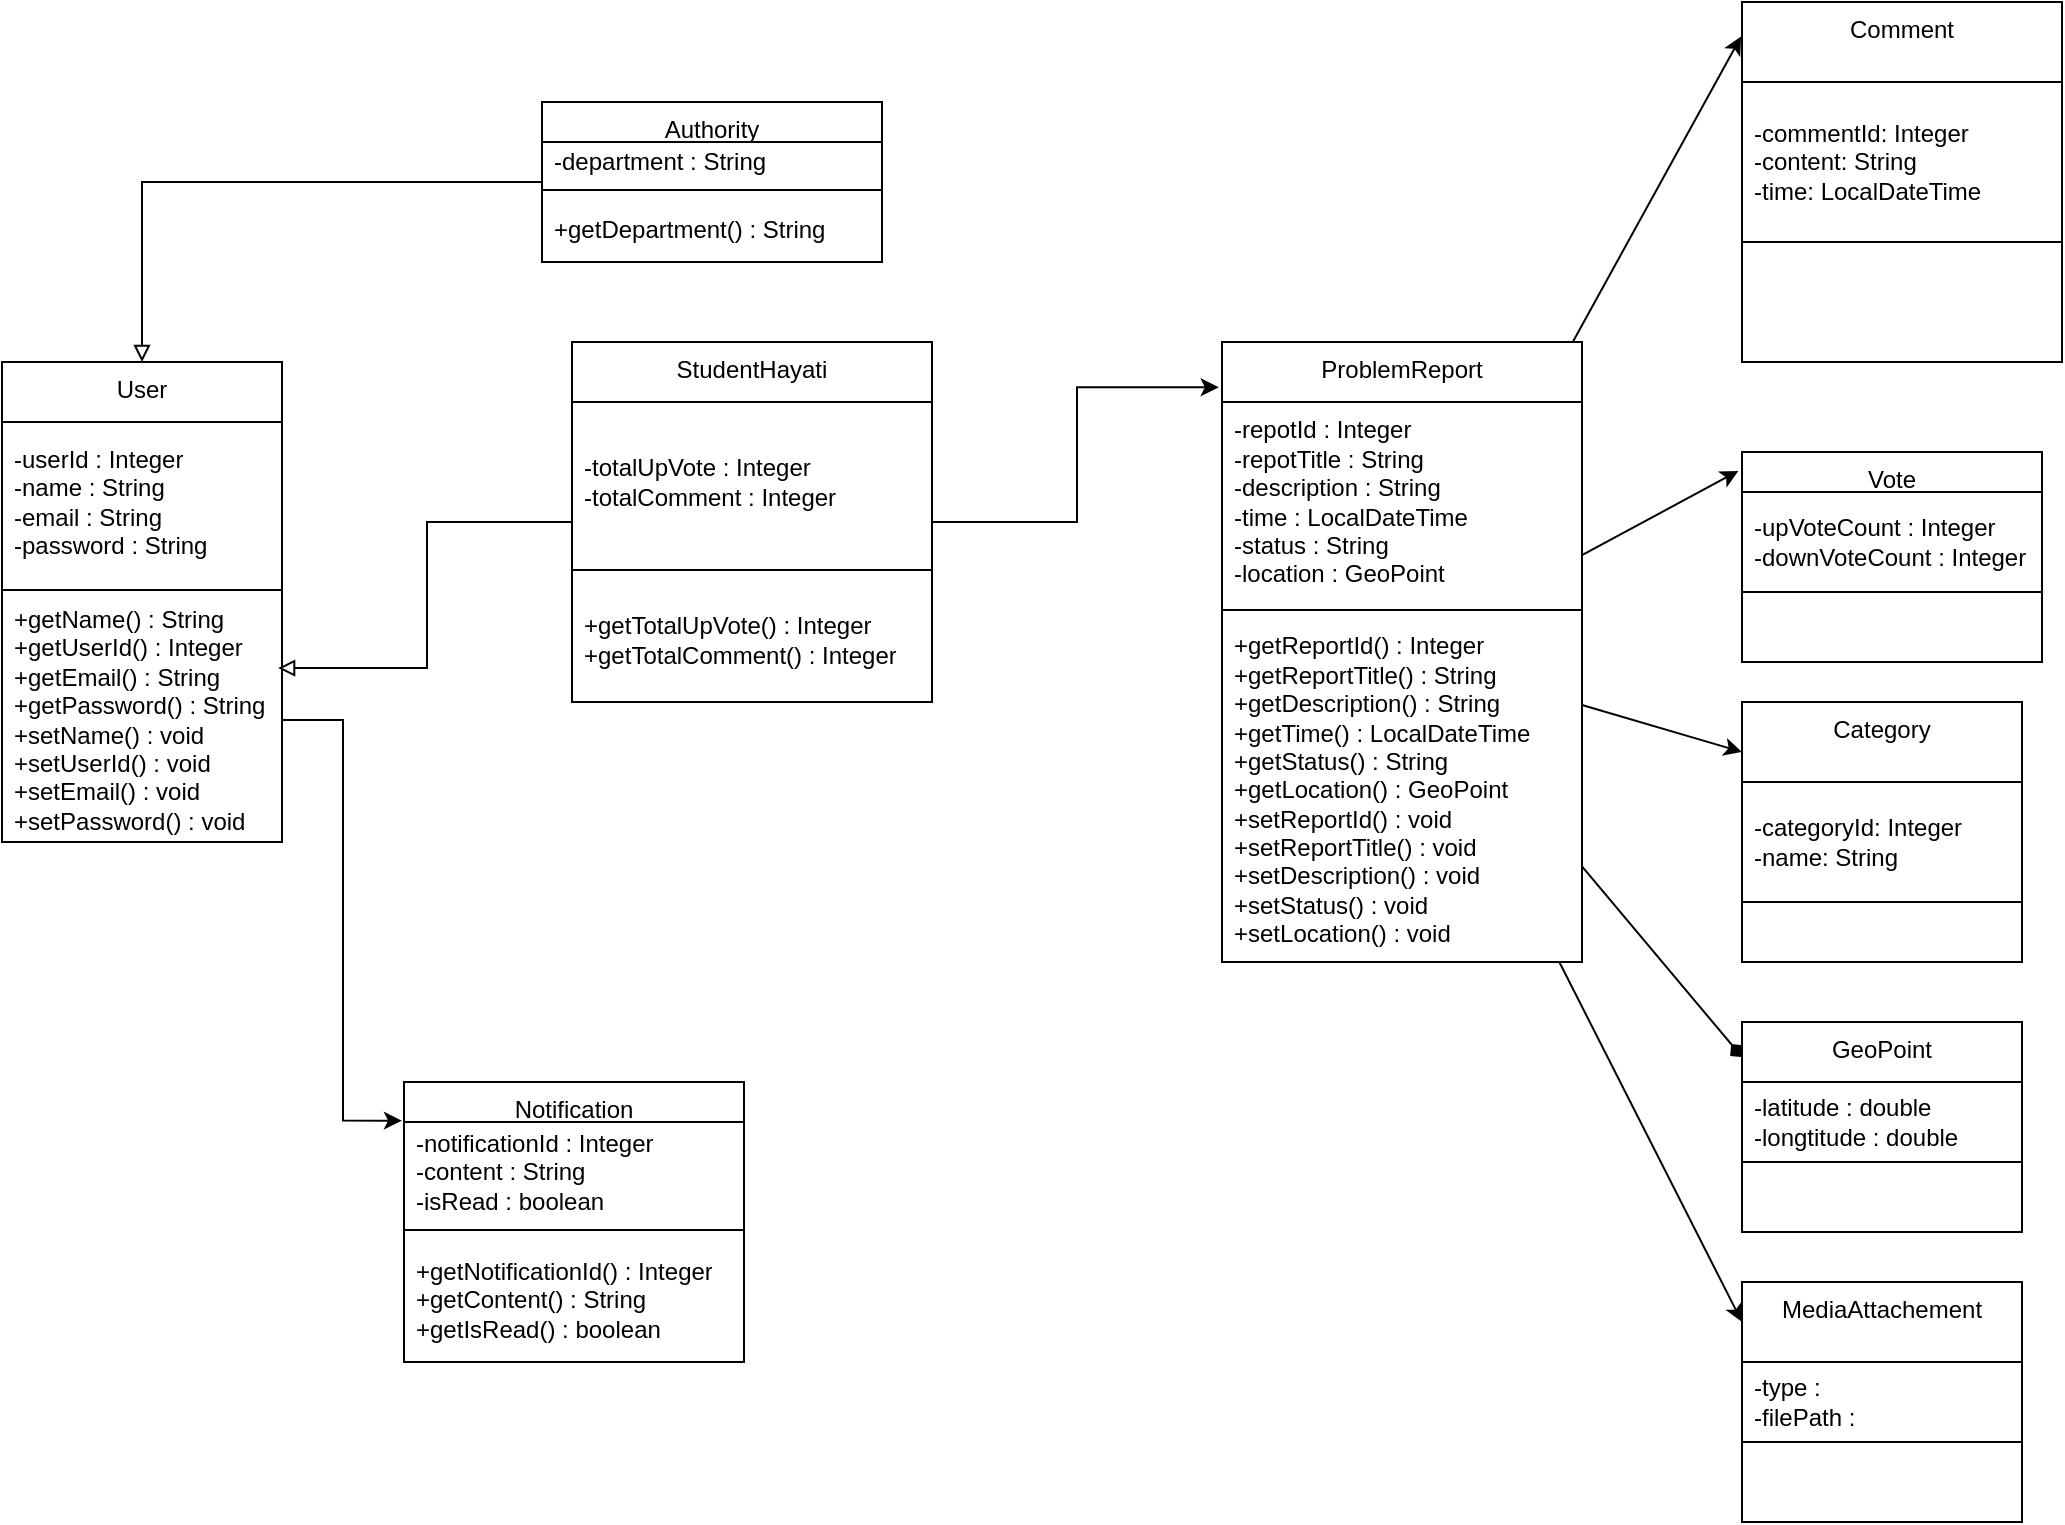 <mxfile version="26.2.14">
  <diagram name="Page-1" id="ORakzUnhV8JCbeobNpkM">
    <mxGraphModel dx="1042" dy="658" grid="1" gridSize="10" guides="1" tooltips="1" connect="1" arrows="1" fold="1" page="1" pageScale="1" pageWidth="850" pageHeight="1100" math="0" shadow="0">
      <root>
        <mxCell id="0" />
        <mxCell id="1" parent="0" />
        <mxCell id="PPV0CoCjDwiKYYMUzD3a-6" value="User" style="swimlane;fontStyle=0;align=center;verticalAlign=top;childLayout=stackLayout;horizontal=1;startSize=30;horizontalStack=0;resizeParent=1;resizeParentMax=0;resizeLast=0;collapsible=0;marginBottom=0;html=1;whiteSpace=wrap;" parent="1" vertex="1">
          <mxGeometry x="60" y="240" width="140" height="240" as="geometry" />
        </mxCell>
        <mxCell id="PPV0CoCjDwiKYYMUzD3a-8" value="-userId : Integer&lt;div&gt;-name : String&lt;/div&gt;&lt;div&gt;-email : String&lt;/div&gt;&lt;div&gt;-password : String&lt;/div&gt;" style="text;html=1;strokeColor=none;fillColor=none;align=left;verticalAlign=middle;spacingLeft=4;spacingRight=4;overflow=hidden;rotatable=0;points=[[0,0.5],[1,0.5]];portConstraint=eastwest;whiteSpace=wrap;" parent="PPV0CoCjDwiKYYMUzD3a-6" vertex="1">
          <mxGeometry y="30" width="140" height="80" as="geometry" />
        </mxCell>
        <mxCell id="PPV0CoCjDwiKYYMUzD3a-11" value="" style="line;strokeWidth=1;fillColor=none;align=left;verticalAlign=middle;spacingTop=-1;spacingLeft=3;spacingRight=3;rotatable=0;labelPosition=right;points=[];portConstraint=eastwest;" parent="PPV0CoCjDwiKYYMUzD3a-6" vertex="1">
          <mxGeometry y="110" width="140" height="8" as="geometry" />
        </mxCell>
        <mxCell id="PPV0CoCjDwiKYYMUzD3a-13" value="+getName() : String&lt;div&gt;+getUserId() : Integer&lt;/div&gt;&lt;div&gt;+getEmail() : String&lt;div&gt;+getPassword() : String&lt;br&gt;&lt;div&gt;+setName() : void&lt;div&gt;+setUserId() : void&lt;/div&gt;&lt;div&gt;+setEmail() : void&lt;div&gt;+setPassword() : void&lt;/div&gt;&lt;/div&gt;&lt;/div&gt;&lt;/div&gt;&lt;/div&gt;" style="text;html=1;strokeColor=none;fillColor=none;align=left;verticalAlign=middle;spacingLeft=4;spacingRight=4;overflow=hidden;rotatable=0;points=[[0,0.5],[1,0.5]];portConstraint=eastwest;whiteSpace=wrap;" parent="PPV0CoCjDwiKYYMUzD3a-6" vertex="1">
          <mxGeometry y="118" width="140" height="122" as="geometry" />
        </mxCell>
        <mxCell id="PPV0CoCjDwiKYYMUzD3a-34" style="edgeStyle=orthogonalEdgeStyle;rounded=0;orthogonalLoop=1;jettySize=auto;html=1;endArrow=block;endFill=0;" parent="1" source="PPV0CoCjDwiKYYMUzD3a-16" target="PPV0CoCjDwiKYYMUzD3a-6" edge="1">
          <mxGeometry relative="1" as="geometry" />
        </mxCell>
        <mxCell id="PPV0CoCjDwiKYYMUzD3a-16" value="Authority" style="swimlane;fontStyle=0;align=center;verticalAlign=top;childLayout=stackLayout;horizontal=1;startSize=20;horizontalStack=0;resizeParent=1;resizeParentMax=0;resizeLast=0;collapsible=0;marginBottom=0;html=1;whiteSpace=wrap;" parent="1" vertex="1">
          <mxGeometry x="330" y="110" width="170" height="80" as="geometry" />
        </mxCell>
        <mxCell id="PPV0CoCjDwiKYYMUzD3a-17" value="-department : String" style="text;html=1;strokeColor=none;fillColor=none;align=left;verticalAlign=middle;spacingLeft=4;spacingRight=4;overflow=hidden;rotatable=0;points=[[0,0.5],[1,0.5]];portConstraint=eastwest;whiteSpace=wrap;" parent="PPV0CoCjDwiKYYMUzD3a-16" vertex="1">
          <mxGeometry y="20" width="170" height="20" as="geometry" />
        </mxCell>
        <mxCell id="PPV0CoCjDwiKYYMUzD3a-18" value="" style="line;strokeWidth=1;fillColor=none;align=left;verticalAlign=middle;spacingTop=-1;spacingLeft=3;spacingRight=3;rotatable=0;labelPosition=right;points=[];portConstraint=eastwest;" parent="PPV0CoCjDwiKYYMUzD3a-16" vertex="1">
          <mxGeometry y="40" width="170" height="8" as="geometry" />
        </mxCell>
        <mxCell id="PPV0CoCjDwiKYYMUzD3a-19" value="+getDepartment() : String" style="text;html=1;strokeColor=none;fillColor=none;align=left;verticalAlign=middle;spacingLeft=4;spacingRight=4;overflow=hidden;rotatable=0;points=[[0,0.5],[1,0.5]];portConstraint=eastwest;whiteSpace=wrap;" parent="PPV0CoCjDwiKYYMUzD3a-16" vertex="1">
          <mxGeometry y="48" width="170" height="32" as="geometry" />
        </mxCell>
        <mxCell id="PPV0CoCjDwiKYYMUzD3a-20" value="StudentHayati" style="swimlane;fontStyle=0;align=center;verticalAlign=top;childLayout=stackLayout;horizontal=1;startSize=30;horizontalStack=0;resizeParent=1;resizeParentMax=0;resizeLast=0;collapsible=0;marginBottom=0;html=1;whiteSpace=wrap;" parent="1" vertex="1">
          <mxGeometry x="345" y="230" width="180" height="180" as="geometry" />
        </mxCell>
        <mxCell id="PPV0CoCjDwiKYYMUzD3a-21" value="-totalUpVote : Integer&lt;div&gt;-totalComment : Integer&lt;br&gt;&lt;/div&gt;" style="text;html=1;strokeColor=none;fillColor=none;align=left;verticalAlign=middle;spacingLeft=4;spacingRight=4;overflow=hidden;rotatable=0;points=[[0,0.5],[1,0.5]];portConstraint=eastwest;whiteSpace=wrap;" parent="PPV0CoCjDwiKYYMUzD3a-20" vertex="1">
          <mxGeometry y="30" width="180" height="80" as="geometry" />
        </mxCell>
        <mxCell id="PPV0CoCjDwiKYYMUzD3a-22" value="" style="line;strokeWidth=1;fillColor=none;align=left;verticalAlign=middle;spacingTop=-1;spacingLeft=3;spacingRight=3;rotatable=0;labelPosition=right;points=[];portConstraint=eastwest;" parent="PPV0CoCjDwiKYYMUzD3a-20" vertex="1">
          <mxGeometry y="110" width="180" height="8" as="geometry" />
        </mxCell>
        <mxCell id="PPV0CoCjDwiKYYMUzD3a-23" value="+getTotalUpVote() : Integer&lt;div&gt;+getTotalComment() : Integer&lt;/div&gt;" style="text;html=1;strokeColor=none;fillColor=none;align=left;verticalAlign=middle;spacingLeft=4;spacingRight=4;overflow=hidden;rotatable=0;points=[[0,0.5],[1,0.5]];portConstraint=eastwest;whiteSpace=wrap;" parent="PPV0CoCjDwiKYYMUzD3a-20" vertex="1">
          <mxGeometry y="118" width="180" height="62" as="geometry" />
        </mxCell>
        <mxCell id="PPV0CoCjDwiKYYMUzD3a-35" style="edgeStyle=orthogonalEdgeStyle;rounded=0;orthogonalLoop=1;jettySize=auto;html=1;entryX=0.986;entryY=0.287;entryDx=0;entryDy=0;entryPerimeter=0;endArrow=block;endFill=0;" parent="1" source="PPV0CoCjDwiKYYMUzD3a-20" target="PPV0CoCjDwiKYYMUzD3a-13" edge="1">
          <mxGeometry relative="1" as="geometry" />
        </mxCell>
        <mxCell id="PPV0CoCjDwiKYYMUzD3a-36" value="Notification" style="swimlane;fontStyle=0;align=center;verticalAlign=top;childLayout=stackLayout;horizontal=1;startSize=20;horizontalStack=0;resizeParent=1;resizeParentMax=0;resizeLast=0;collapsible=0;marginBottom=0;html=1;whiteSpace=wrap;" parent="1" vertex="1">
          <mxGeometry x="261" y="600" width="170" height="140" as="geometry" />
        </mxCell>
        <mxCell id="PPV0CoCjDwiKYYMUzD3a-37" value="-notificationId : Integer&lt;div&gt;-content : String&lt;br&gt;&lt;/div&gt;&lt;div&gt;-isRead : boolean&lt;br&gt;&lt;/div&gt;" style="text;html=1;strokeColor=none;fillColor=none;align=left;verticalAlign=middle;spacingLeft=4;spacingRight=4;overflow=hidden;rotatable=0;points=[[0,0.5],[1,0.5]];portConstraint=eastwest;whiteSpace=wrap;" parent="PPV0CoCjDwiKYYMUzD3a-36" vertex="1">
          <mxGeometry y="20" width="170" height="50" as="geometry" />
        </mxCell>
        <mxCell id="PPV0CoCjDwiKYYMUzD3a-38" value="" style="line;strokeWidth=1;fillColor=none;align=left;verticalAlign=middle;spacingTop=-1;spacingLeft=3;spacingRight=3;rotatable=0;labelPosition=right;points=[];portConstraint=eastwest;" parent="PPV0CoCjDwiKYYMUzD3a-36" vertex="1">
          <mxGeometry y="70" width="170" height="8" as="geometry" />
        </mxCell>
        <mxCell id="PPV0CoCjDwiKYYMUzD3a-39" value="+getNotificationId() : Integer&lt;div&gt;+getContent() : String&lt;br&gt;&lt;/div&gt;&lt;div&gt;+getIsRead() : boolean&lt;br&gt;&lt;/div&gt;" style="text;html=1;strokeColor=none;fillColor=none;align=left;verticalAlign=middle;spacingLeft=4;spacingRight=4;overflow=hidden;rotatable=0;points=[[0,0.5],[1,0.5]];portConstraint=eastwest;whiteSpace=wrap;" parent="PPV0CoCjDwiKYYMUzD3a-36" vertex="1">
          <mxGeometry y="78" width="170" height="62" as="geometry" />
        </mxCell>
        <mxCell id="PPV0CoCjDwiKYYMUzD3a-40" style="edgeStyle=orthogonalEdgeStyle;rounded=0;orthogonalLoop=1;jettySize=auto;html=1;entryX=-0.006;entryY=0.138;entryDx=0;entryDy=0;entryPerimeter=0;" parent="1" source="PPV0CoCjDwiKYYMUzD3a-13" target="PPV0CoCjDwiKYYMUzD3a-36" edge="1">
          <mxGeometry relative="1" as="geometry" />
        </mxCell>
        <mxCell id="PPV0CoCjDwiKYYMUzD3a-72" style="rounded=0;orthogonalLoop=1;jettySize=auto;html=1;entryX=0;entryY=0.25;entryDx=0;entryDy=0;" parent="1" source="PPV0CoCjDwiKYYMUzD3a-41" target="PPV0CoCjDwiKYYMUzD3a-61" edge="1">
          <mxGeometry relative="1" as="geometry" />
        </mxCell>
        <mxCell id="PPV0CoCjDwiKYYMUzD3a-73" style="rounded=0;orthogonalLoop=1;jettySize=auto;html=1;entryX=0;entryY=0.25;entryDx=0;entryDy=0;endArrow=diamond;endFill=1;" parent="1" source="PPV0CoCjDwiKYYMUzD3a-41" target="PPV0CoCjDwiKYYMUzD3a-59" edge="1">
          <mxGeometry relative="1" as="geometry" />
        </mxCell>
        <mxCell id="PPV0CoCjDwiKYYMUzD3a-74" style="rounded=0;orthogonalLoop=1;jettySize=auto;html=1;entryX=0;entryY=0.25;entryDx=0;entryDy=0;" parent="1" source="PPV0CoCjDwiKYYMUzD3a-41" target="PPV0CoCjDwiKYYMUzD3a-64" edge="1">
          <mxGeometry relative="1" as="geometry" />
        </mxCell>
        <mxCell id="PPV0CoCjDwiKYYMUzD3a-41" value="ProblemReport" style="swimlane;fontStyle=0;align=center;verticalAlign=top;childLayout=stackLayout;horizontal=1;startSize=30;horizontalStack=0;resizeParent=1;resizeParentMax=0;resizeLast=0;collapsible=0;marginBottom=0;html=1;whiteSpace=wrap;" parent="1" vertex="1">
          <mxGeometry x="670" y="230" width="180" height="310" as="geometry" />
        </mxCell>
        <mxCell id="PPV0CoCjDwiKYYMUzD3a-42" value="-repotId : Integer&lt;div&gt;-repotTitle : String&lt;br&gt;&lt;/div&gt;&lt;div&gt;-description : String&lt;/div&gt;&lt;div&gt;-time : LocalDateTime&lt;/div&gt;&lt;div&gt;-status : String&lt;/div&gt;&lt;div&gt;-location : GeoPoint&lt;/div&gt;" style="text;html=1;strokeColor=none;fillColor=none;align=left;verticalAlign=middle;spacingLeft=4;spacingRight=4;overflow=hidden;rotatable=0;points=[[0,0.5],[1,0.5]];portConstraint=eastwest;whiteSpace=wrap;" parent="PPV0CoCjDwiKYYMUzD3a-41" vertex="1">
          <mxGeometry y="30" width="180" height="100" as="geometry" />
        </mxCell>
        <mxCell id="PPV0CoCjDwiKYYMUzD3a-43" value="" style="line;strokeWidth=1;fillColor=none;align=left;verticalAlign=middle;spacingTop=-1;spacingLeft=3;spacingRight=3;rotatable=0;labelPosition=right;points=[];portConstraint=eastwest;" parent="PPV0CoCjDwiKYYMUzD3a-41" vertex="1">
          <mxGeometry y="130" width="180" height="8" as="geometry" />
        </mxCell>
        <mxCell id="PPV0CoCjDwiKYYMUzD3a-44" value="&lt;div&gt;+getReportId() : Integer&lt;/div&gt;&lt;div&gt;+getReportTitle() : String&lt;/div&gt;&lt;div&gt;+getDescription() : String&lt;/div&gt;&lt;div&gt;+getTime() : LocalDateTime&lt;/div&gt;&lt;div&gt;+getStatus() : String&lt;/div&gt;&lt;div&gt;+getLocation() : GeoPoint&lt;/div&gt;&lt;div&gt;+setReportId() : void&lt;/div&gt;&lt;div&gt;+setReportTitle() : void&lt;/div&gt;&lt;div&gt;+setDescription() : void&lt;/div&gt;&lt;div&gt;+setStatus() : void&lt;/div&gt;&lt;div&gt;+setLocation() : void&lt;/div&gt;" style="text;html=1;strokeColor=none;fillColor=none;align=left;verticalAlign=middle;spacingLeft=4;spacingRight=4;overflow=hidden;rotatable=0;points=[[0,0.5],[1,0.5]];portConstraint=eastwest;whiteSpace=wrap;" parent="PPV0CoCjDwiKYYMUzD3a-41" vertex="1">
          <mxGeometry y="138" width="180" height="172" as="geometry" />
        </mxCell>
        <mxCell id="PPV0CoCjDwiKYYMUzD3a-45" style="edgeStyle=orthogonalEdgeStyle;rounded=0;orthogonalLoop=1;jettySize=auto;html=1;entryX=-0.009;entryY=0.073;entryDx=0;entryDy=0;entryPerimeter=0;" parent="1" source="PPV0CoCjDwiKYYMUzD3a-20" target="PPV0CoCjDwiKYYMUzD3a-41" edge="1">
          <mxGeometry relative="1" as="geometry" />
        </mxCell>
        <mxCell id="PPV0CoCjDwiKYYMUzD3a-57" value="Vote" style="swimlane;fontStyle=0;align=center;verticalAlign=top;childLayout=stackLayout;horizontal=1;startSize=20;horizontalStack=0;resizeParent=1;resizeParentMax=0;resizeLast=0;collapsible=0;marginBottom=0;html=1;whiteSpace=wrap;" parent="1" vertex="1">
          <mxGeometry x="930" y="285" width="150" height="70" as="geometry" />
        </mxCell>
        <mxCell id="PPV0CoCjDwiKYYMUzD3a-58" value="-upVoteCount : Integer&lt;div&gt;-downVoteCount : Integer&lt;/div&gt;" style="text;html=1;strokeColor=none;fillColor=none;align=left;verticalAlign=middle;spacingLeft=4;spacingRight=4;overflow=hidden;rotatable=0;points=[[0,0.5],[1,0.5]];portConstraint=eastwest;whiteSpace=wrap;" parent="PPV0CoCjDwiKYYMUzD3a-57" vertex="1">
          <mxGeometry y="20" width="150" height="50" as="geometry" />
        </mxCell>
        <mxCell id="PPV0CoCjDwiKYYMUzD3a-59" value="GeoPoint" style="swimlane;fontStyle=0;align=center;verticalAlign=top;childLayout=stackLayout;horizontal=1;startSize=30;horizontalStack=0;resizeParent=1;resizeParentMax=0;resizeLast=0;collapsible=0;marginBottom=0;html=1;whiteSpace=wrap;" parent="1" vertex="1">
          <mxGeometry x="930" y="570" width="140" height="70" as="geometry" />
        </mxCell>
        <mxCell id="PPV0CoCjDwiKYYMUzD3a-60" value="-latitude : double&lt;div&gt;-longtitude : double&lt;br&gt;&lt;/div&gt;" style="text;html=1;strokeColor=none;fillColor=none;align=left;verticalAlign=middle;spacingLeft=4;spacingRight=4;overflow=hidden;rotatable=0;points=[[0,0.5],[1,0.5]];portConstraint=eastwest;whiteSpace=wrap;" parent="PPV0CoCjDwiKYYMUzD3a-59" vertex="1">
          <mxGeometry y="30" width="140" height="40" as="geometry" />
        </mxCell>
        <mxCell id="PPV0CoCjDwiKYYMUzD3a-61" value="Category" style="swimlane;fontStyle=0;align=center;verticalAlign=top;childLayout=stackLayout;horizontal=1;startSize=40;horizontalStack=0;resizeParent=1;resizeParentMax=0;resizeLast=0;collapsible=0;marginBottom=0;html=1;whiteSpace=wrap;" parent="1" vertex="1">
          <mxGeometry x="930" y="410" width="140" height="100" as="geometry" />
        </mxCell>
        <mxCell id="PPV0CoCjDwiKYYMUzD3a-62" value="&lt;div&gt;-categoryId: Integer&amp;nbsp;&lt;/div&gt;&lt;div&gt;-name: String&amp;nbsp;&lt;/div&gt;" style="text;html=1;strokeColor=none;fillColor=none;align=left;verticalAlign=middle;spacingLeft=4;spacingRight=4;overflow=hidden;rotatable=0;points=[[0,0.5],[1,0.5]];portConstraint=eastwest;whiteSpace=wrap;" parent="PPV0CoCjDwiKYYMUzD3a-61" vertex="1">
          <mxGeometry y="40" width="140" height="60" as="geometry" />
        </mxCell>
        <mxCell id="PPV0CoCjDwiKYYMUzD3a-64" value="MediaAttachement" style="swimlane;fontStyle=0;align=center;verticalAlign=top;childLayout=stackLayout;horizontal=1;startSize=40;horizontalStack=0;resizeParent=1;resizeParentMax=0;resizeLast=0;collapsible=0;marginBottom=0;html=1;whiteSpace=wrap;" parent="1" vertex="1">
          <mxGeometry x="930" y="700" width="140" height="80" as="geometry" />
        </mxCell>
        <mxCell id="PPV0CoCjDwiKYYMUzD3a-65" value="-type :&lt;div&gt;-filePath :&lt;/div&gt;" style="text;html=1;strokeColor=none;fillColor=none;align=left;verticalAlign=middle;spacingLeft=4;spacingRight=4;overflow=hidden;rotatable=0;points=[[0,0.5],[1,0.5]];portConstraint=eastwest;whiteSpace=wrap;" parent="PPV0CoCjDwiKYYMUzD3a-64" vertex="1">
          <mxGeometry y="40" width="140" height="40" as="geometry" />
        </mxCell>
        <mxCell id="PPV0CoCjDwiKYYMUzD3a-67" value="" style="group" parent="1" vertex="1" connectable="0">
          <mxGeometry x="930" y="60" width="160" height="180" as="geometry" />
        </mxCell>
        <mxCell id="PPV0CoCjDwiKYYMUzD3a-55" value="Comment" style="swimlane;fontStyle=0;align=center;verticalAlign=top;childLayout=stackLayout;horizontal=1;startSize=40;horizontalStack=0;resizeParent=1;resizeParentMax=0;resizeLast=0;collapsible=0;marginBottom=0;html=1;whiteSpace=wrap;" parent="PPV0CoCjDwiKYYMUzD3a-67" vertex="1">
          <mxGeometry width="160" height="120" as="geometry" />
        </mxCell>
        <mxCell id="PPV0CoCjDwiKYYMUzD3a-56" value="-commentId: Integer&amp;nbsp;&lt;div&gt;-content: String&amp;nbsp;&lt;/div&gt;&lt;div&gt;-time: LocalDateTime&lt;/div&gt;" style="text;html=1;strokeColor=none;fillColor=none;align=left;verticalAlign=middle;spacingLeft=4;spacingRight=4;overflow=hidden;rotatable=0;points=[[0,0.5],[1,0.5]];portConstraint=eastwest;whiteSpace=wrap;" parent="PPV0CoCjDwiKYYMUzD3a-55" vertex="1">
          <mxGeometry y="40" width="160" height="80" as="geometry" />
        </mxCell>
        <mxCell id="PPV0CoCjDwiKYYMUzD3a-66" value="" style="rounded=0;whiteSpace=wrap;html=1;" parent="PPV0CoCjDwiKYYMUzD3a-67" vertex="1">
          <mxGeometry y="120" width="160" height="60" as="geometry" />
        </mxCell>
        <mxCell id="PPV0CoCjDwiKYYMUzD3a-69" style="rounded=0;orthogonalLoop=1;jettySize=auto;html=1;entryX=-0.003;entryY=0.144;entryDx=0;entryDy=0;entryPerimeter=0;" parent="1" source="PPV0CoCjDwiKYYMUzD3a-41" target="PPV0CoCjDwiKYYMUzD3a-55" edge="1">
          <mxGeometry relative="1" as="geometry" />
        </mxCell>
        <mxCell id="PPV0CoCjDwiKYYMUzD3a-71" style="rounded=0;orthogonalLoop=1;jettySize=auto;html=1;entryX=-0.012;entryY=0.135;entryDx=0;entryDy=0;entryPerimeter=0;" parent="1" source="PPV0CoCjDwiKYYMUzD3a-41" target="PPV0CoCjDwiKYYMUzD3a-57" edge="1">
          <mxGeometry relative="1" as="geometry" />
        </mxCell>
        <mxCell id="PPV0CoCjDwiKYYMUzD3a-79" value="" style="rounded=0;whiteSpace=wrap;html=1;" parent="1" vertex="1">
          <mxGeometry x="930" y="640" width="140" height="35" as="geometry" />
        </mxCell>
        <mxCell id="PPV0CoCjDwiKYYMUzD3a-80" value="" style="rounded=0;whiteSpace=wrap;html=1;" parent="1" vertex="1">
          <mxGeometry x="930" y="355" width="150" height="35" as="geometry" />
        </mxCell>
        <mxCell id="PPV0CoCjDwiKYYMUzD3a-81" value="" style="rounded=0;whiteSpace=wrap;html=1;" parent="1" vertex="1">
          <mxGeometry x="930" y="510" width="140" height="30" as="geometry" />
        </mxCell>
        <mxCell id="PPV0CoCjDwiKYYMUzD3a-82" value="" style="rounded=0;whiteSpace=wrap;html=1;" parent="1" vertex="1">
          <mxGeometry x="930" y="780" width="140" height="40" as="geometry" />
        </mxCell>
      </root>
    </mxGraphModel>
  </diagram>
</mxfile>
